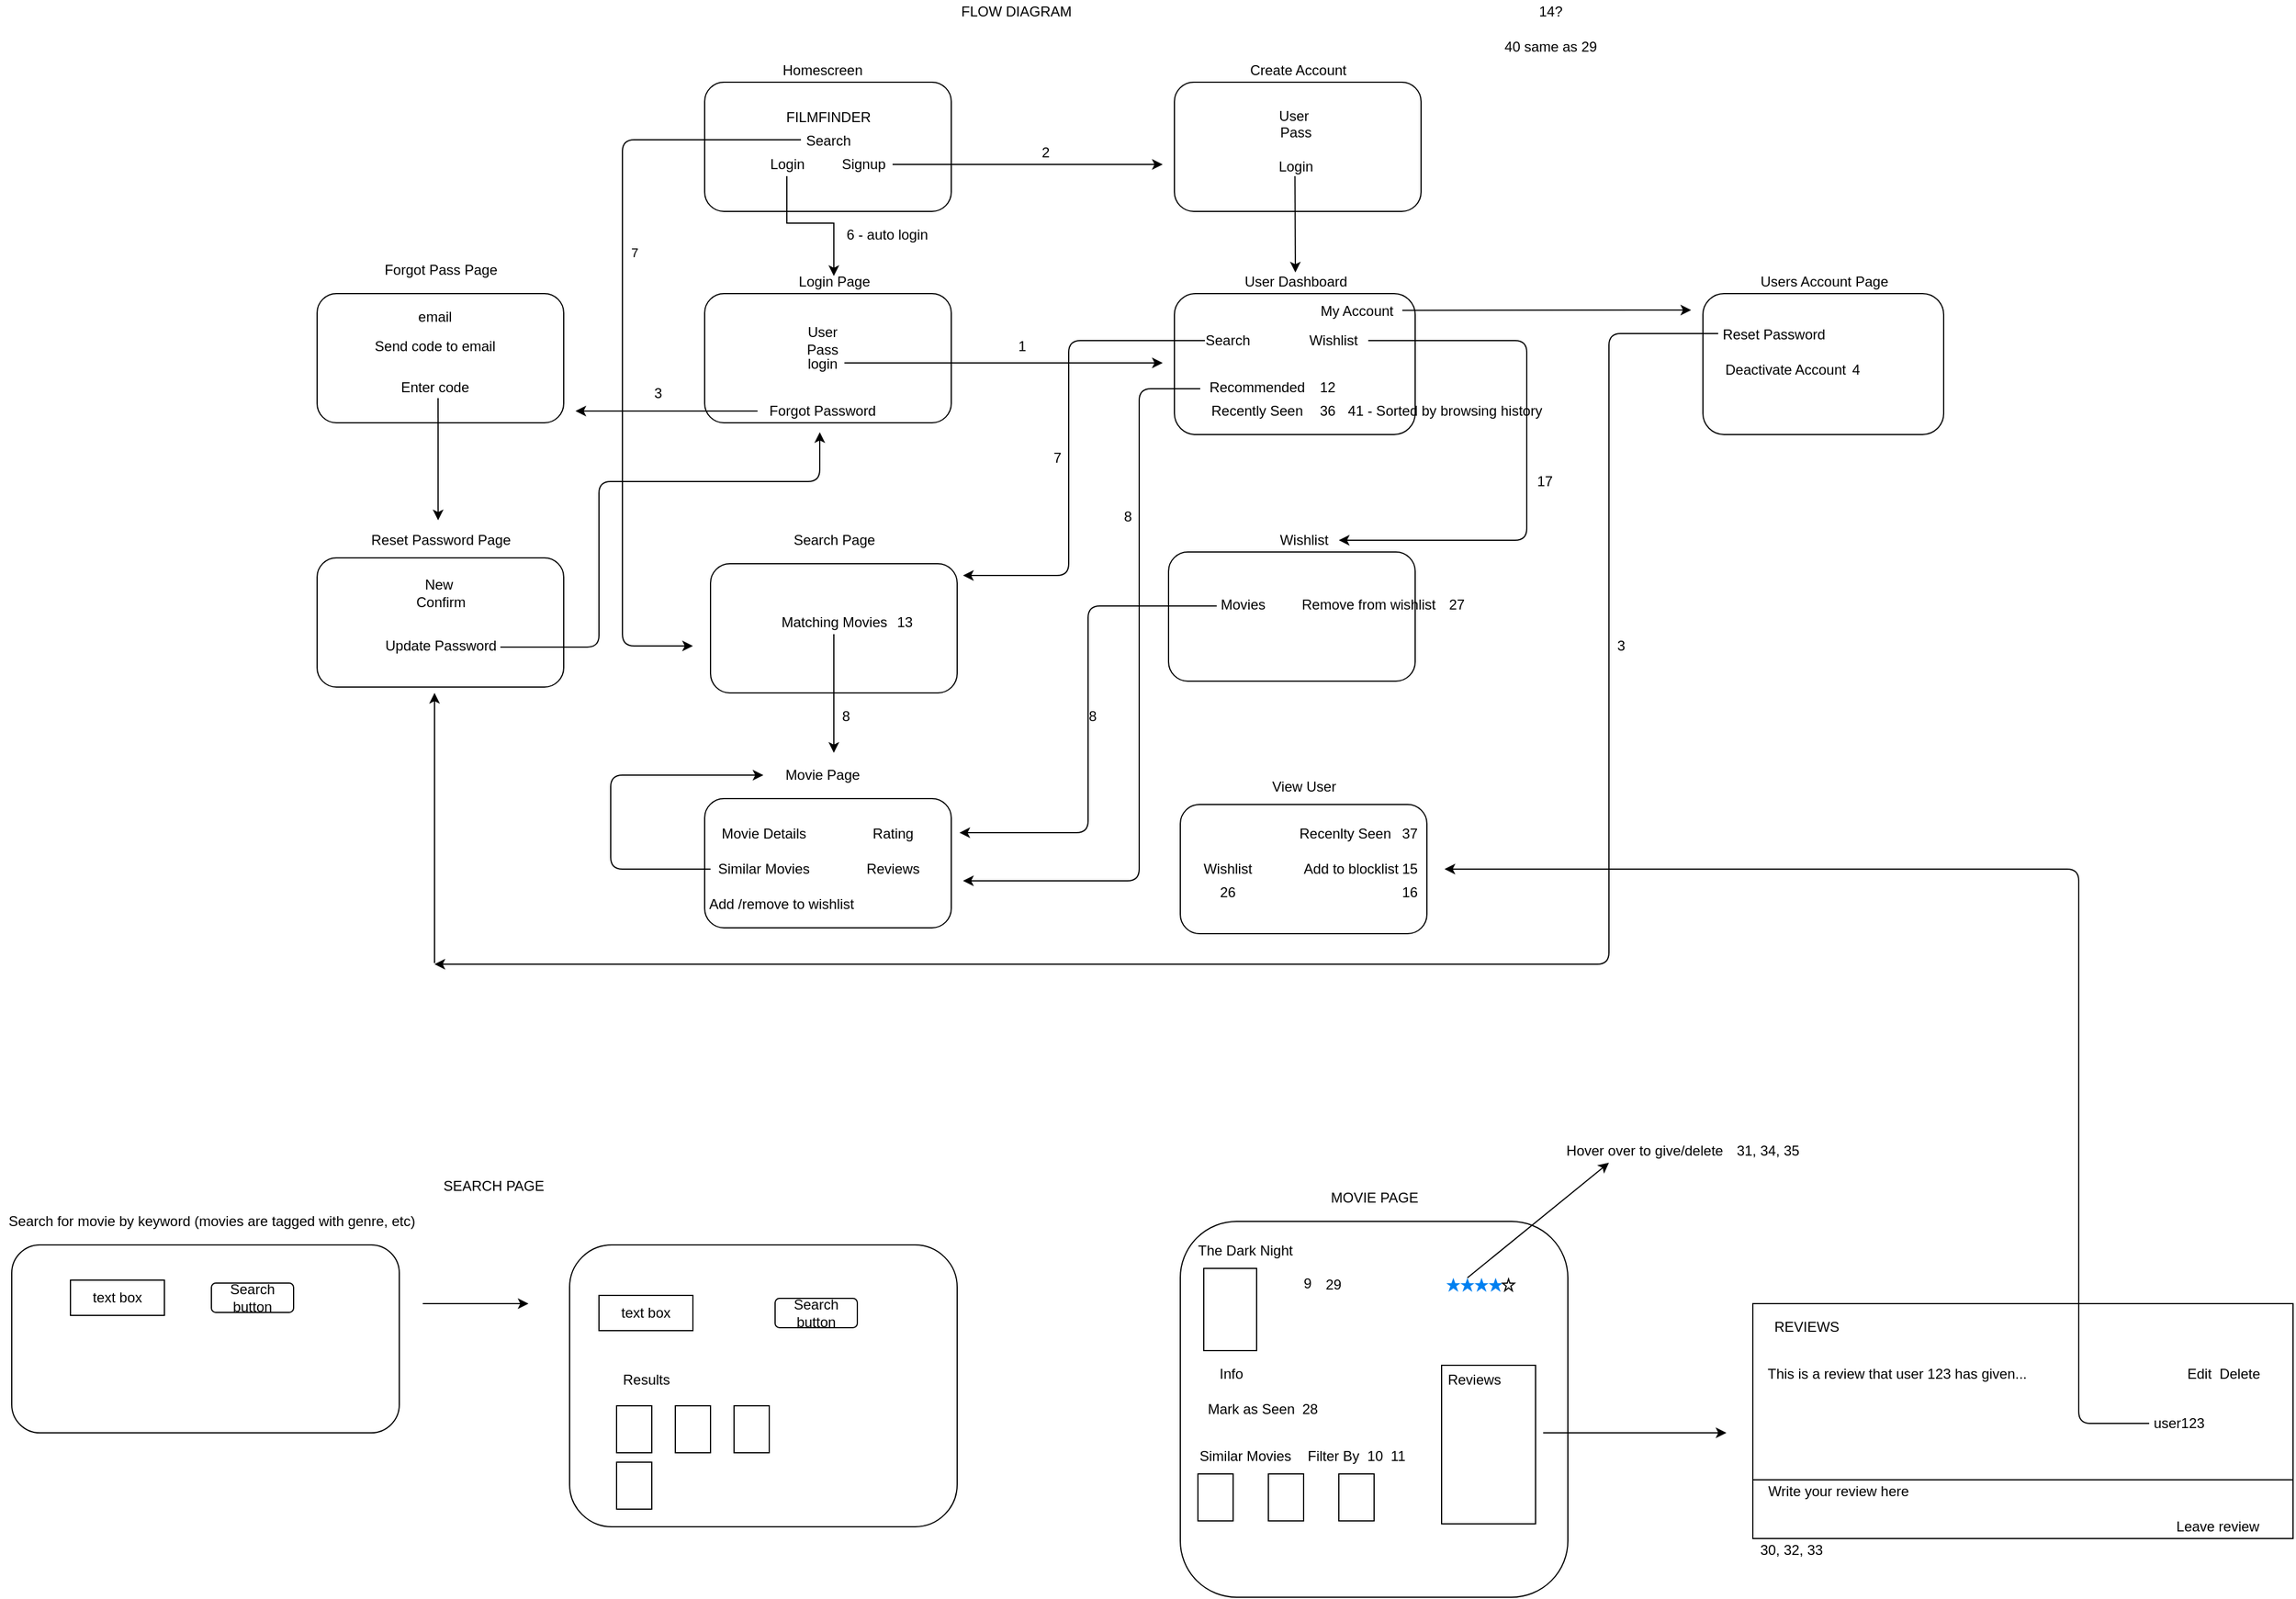 <mxfile version="13.7.5" type="device"><diagram id="b3qx1aNWuu9eGPofnBd8" name="Page-1"><mxGraphModel dx="2272" dy="794" grid="1" gridSize="10" guides="1" tooltips="1" connect="1" arrows="1" fold="1" page="1" pageScale="1" pageWidth="850" pageHeight="1100" math="0" shadow="0"><root><mxCell id="0"/><mxCell id="1" parent="0"/><mxCell id="l-Rlw0fSEsnmcziHjjVm-1" value="" style="shape=ext;double=1;rounded=0;whiteSpace=wrap;html=1;" vertex="1" parent="1"><mxGeometry x="675" y="1089" width="70" height="30" as="geometry"/></mxCell><mxCell id="l-Rlw0fSEsnmcziHjjVm-2" value="" style="rounded=1;whiteSpace=wrap;html=1;" vertex="1" parent="1"><mxGeometry x="-65" y="1070" width="330" height="240" as="geometry"/></mxCell><mxCell id="l-Rlw0fSEsnmcziHjjVm-3" value="" style="rounded=0;whiteSpace=wrap;html=1;" vertex="1" parent="1"><mxGeometry x="942.5" y="1120" width="460" height="200" as="geometry"/></mxCell><mxCell id="l-Rlw0fSEsnmcziHjjVm-4" value="" style="rounded=1;whiteSpace=wrap;html=1;" vertex="1" parent="1"><mxGeometry x="50" y="80" width="210" height="110" as="geometry"/></mxCell><mxCell id="l-Rlw0fSEsnmcziHjjVm-5" value="" style="edgeStyle=orthogonalEdgeStyle;rounded=0;orthogonalLoop=1;jettySize=auto;html=1;entryX=0.5;entryY=0.25;entryDx=0;entryDy=0;entryPerimeter=0;" edge="1" parent="1" source="l-Rlw0fSEsnmcziHjjVm-6" target="l-Rlw0fSEsnmcziHjjVm-21"><mxGeometry relative="1" as="geometry"><mxPoint x="120" y="230" as="targetPoint"/></mxGeometry></mxCell><mxCell id="l-Rlw0fSEsnmcziHjjVm-6" value="Login" style="text;html=1;align=center;verticalAlign=middle;resizable=0;points=[];autosize=1;" vertex="1" parent="1"><mxGeometry x="100" y="140" width="40" height="20" as="geometry"/></mxCell><mxCell id="l-Rlw0fSEsnmcziHjjVm-7" value="Signup" style="text;html=1;align=center;verticalAlign=middle;resizable=0;points=[];autosize=1;" vertex="1" parent="1"><mxGeometry x="160" y="140" width="50" height="20" as="geometry"/></mxCell><mxCell id="l-Rlw0fSEsnmcziHjjVm-8" value="FILMFINDER" style="text;html=1;align=center;verticalAlign=middle;resizable=0;points=[];autosize=1;" vertex="1" parent="1"><mxGeometry x="110" y="100" width="90" height="20" as="geometry"/></mxCell><mxCell id="l-Rlw0fSEsnmcziHjjVm-9" value="Homescreen" style="text;html=1;align=center;verticalAlign=middle;resizable=0;points=[];autosize=1;" vertex="1" parent="1"><mxGeometry x="110" y="60" width="80" height="20" as="geometry"/></mxCell><mxCell id="l-Rlw0fSEsnmcziHjjVm-10" value="" style="rounded=1;whiteSpace=wrap;html=1;" vertex="1" parent="1"><mxGeometry x="450" y="260" width="205" height="120" as="geometry"/></mxCell><mxCell id="l-Rlw0fSEsnmcziHjjVm-11" value="User Dashboard" style="text;html=1;align=center;verticalAlign=middle;resizable=0;points=[];autosize=1;" vertex="1" parent="1"><mxGeometry x="502.5" y="240" width="100" height="20" as="geometry"/></mxCell><mxCell id="l-Rlw0fSEsnmcziHjjVm-12" value="" style="rounded=1;whiteSpace=wrap;html=1;" vertex="1" parent="1"><mxGeometry x="50" y="260" width="210" height="110" as="geometry"/></mxCell><mxCell id="l-Rlw0fSEsnmcziHjjVm-13" value="" style="rounded=1;whiteSpace=wrap;html=1;" vertex="1" parent="1"><mxGeometry x="55" y="490" width="210" height="110" as="geometry"/></mxCell><mxCell id="l-Rlw0fSEsnmcziHjjVm-14" value="" style="rounded=1;whiteSpace=wrap;html=1;" vertex="1" parent="1"><mxGeometry x="-280" y="260" width="210" height="110" as="geometry"/></mxCell><mxCell id="l-Rlw0fSEsnmcziHjjVm-15" value="" style="rounded=1;whiteSpace=wrap;html=1;" vertex="1" parent="1"><mxGeometry x="450" y="80" width="210" height="110" as="geometry"/></mxCell><mxCell id="l-Rlw0fSEsnmcziHjjVm-16" value="" style="rounded=1;whiteSpace=wrap;html=1;" vertex="1" parent="1"><mxGeometry x="50" y="690" width="210" height="110" as="geometry"/></mxCell><mxCell id="l-Rlw0fSEsnmcziHjjVm-17" value="" style="rounded=1;whiteSpace=wrap;html=1;" vertex="1" parent="1"><mxGeometry x="445" y="480" width="210" height="110" as="geometry"/></mxCell><mxCell id="l-Rlw0fSEsnmcziHjjVm-18" value="Create Account" style="text;html=1;align=center;verticalAlign=middle;resizable=0;points=[];autosize=1;" vertex="1" parent="1"><mxGeometry x="505" y="60" width="100" height="20" as="geometry"/></mxCell><mxCell id="l-Rlw0fSEsnmcziHjjVm-19" value="Search" style="text;html=1;align=center;verticalAlign=middle;resizable=0;points=[];autosize=1;" vertex="1" parent="1"><mxGeometry x="470" y="290" width="50" height="20" as="geometry"/></mxCell><mxCell id="l-Rlw0fSEsnmcziHjjVm-20" value="Wishlist" style="text;html=1;align=center;verticalAlign=middle;resizable=0;points=[];autosize=1;" vertex="1" parent="1"><mxGeometry x="555" y="290" width="60" height="20" as="geometry"/></mxCell><mxCell id="l-Rlw0fSEsnmcziHjjVm-21" value="Login Page" style="text;html=1;align=center;verticalAlign=middle;resizable=0;points=[];autosize=1;" vertex="1" parent="1"><mxGeometry x="120" y="240" width="80" height="20" as="geometry"/></mxCell><mxCell id="l-Rlw0fSEsnmcziHjjVm-22" value="User&lt;br&gt;Pass" style="text;html=1;align=center;verticalAlign=middle;resizable=0;points=[];autosize=1;" vertex="1" parent="1"><mxGeometry x="130" y="285" width="40" height="30" as="geometry"/></mxCell><mxCell id="l-Rlw0fSEsnmcziHjjVm-23" value="Forgot Password" style="text;html=1;align=center;verticalAlign=middle;resizable=0;points=[];autosize=1;" vertex="1" parent="1"><mxGeometry x="95" y="350" width="110" height="20" as="geometry"/></mxCell><mxCell id="l-Rlw0fSEsnmcziHjjVm-24" value="" style="endArrow=classic;html=1;exitX=0.975;exitY=0.45;exitDx=0;exitDy=0;exitPerimeter=0;" edge="1" parent="1" source="l-Rlw0fSEsnmcziHjjVm-55"><mxGeometry width="50" height="50" relative="1" as="geometry"><mxPoint x="400" y="310" as="sourcePoint"/><mxPoint x="440" y="319" as="targetPoint"/></mxGeometry></mxCell><mxCell id="l-Rlw0fSEsnmcziHjjVm-25" value="Forgot Pass Page" style="text;html=1;align=center;verticalAlign=middle;resizable=0;points=[];autosize=1;" vertex="1" parent="1"><mxGeometry x="-230" y="230" width="110" height="20" as="geometry"/></mxCell><mxCell id="l-Rlw0fSEsnmcziHjjVm-26" value="" style="endArrow=classic;html=1;" edge="1" parent="1"><mxGeometry width="50" height="50" relative="1" as="geometry"><mxPoint x="210" y="150" as="sourcePoint"/><mxPoint x="440" y="150" as="targetPoint"/></mxGeometry></mxCell><mxCell id="l-Rlw0fSEsnmcziHjjVm-27" value="User&amp;nbsp;&lt;br&gt;Pass&lt;br&gt;&lt;br&gt;Login" style="text;html=1;align=center;verticalAlign=middle;resizable=0;points=[];autosize=1;" vertex="1" parent="1"><mxGeometry x="532.5" y="100" width="40" height="60" as="geometry"/></mxCell><mxCell id="l-Rlw0fSEsnmcziHjjVm-28" value="" style="endArrow=classic;html=1;" edge="1" parent="1" source="l-Rlw0fSEsnmcziHjjVm-27"><mxGeometry width="50" height="50" relative="1" as="geometry"><mxPoint x="400" y="290" as="sourcePoint"/><mxPoint x="553" y="242" as="targetPoint"/></mxGeometry></mxCell><mxCell id="l-Rlw0fSEsnmcziHjjVm-29" value="" style="endArrow=classic;html=1;" edge="1" parent="1" source="l-Rlw0fSEsnmcziHjjVm-23"><mxGeometry width="50" height="50" relative="1" as="geometry"><mxPoint x="400" y="390" as="sourcePoint"/><mxPoint x="-60" y="360" as="targetPoint"/></mxGeometry></mxCell><mxCell id="l-Rlw0fSEsnmcziHjjVm-30" value="Search Page" style="text;html=1;align=center;verticalAlign=middle;resizable=0;points=[];autosize=1;" vertex="1" parent="1"><mxGeometry x="120" y="460" width="80" height="20" as="geometry"/></mxCell><mxCell id="l-Rlw0fSEsnmcziHjjVm-31" value="Movie Page" style="text;html=1;align=center;verticalAlign=middle;resizable=0;points=[];autosize=1;" vertex="1" parent="1"><mxGeometry x="110" y="660" width="80" height="20" as="geometry"/></mxCell><mxCell id="l-Rlw0fSEsnmcziHjjVm-32" value="Matching Movies" style="text;html=1;align=center;verticalAlign=middle;resizable=0;points=[];autosize=1;" vertex="1" parent="1"><mxGeometry x="105" y="530" width="110" height="20" as="geometry"/></mxCell><mxCell id="l-Rlw0fSEsnmcziHjjVm-33" value="" style="endArrow=classic;html=1;" edge="1" parent="1" source="l-Rlw0fSEsnmcziHjjVm-32"><mxGeometry width="50" height="50" relative="1" as="geometry"><mxPoint x="430" y="590" as="sourcePoint"/><mxPoint x="160" y="651" as="targetPoint"/></mxGeometry></mxCell><mxCell id="l-Rlw0fSEsnmcziHjjVm-34" value="Reviews" style="text;html=1;align=center;verticalAlign=middle;resizable=0;points=[];autosize=1;" vertex="1" parent="1"><mxGeometry x="180" y="740" width="60" height="20" as="geometry"/></mxCell><mxCell id="l-Rlw0fSEsnmcziHjjVm-35" value="Movie Details" style="text;html=1;align=center;verticalAlign=middle;resizable=0;points=[];autosize=1;" vertex="1" parent="1"><mxGeometry x="55" y="710" width="90" height="20" as="geometry"/></mxCell><mxCell id="l-Rlw0fSEsnmcziHjjVm-36" value="Rating" style="text;html=1;align=center;verticalAlign=middle;resizable=0;points=[];autosize=1;" vertex="1" parent="1"><mxGeometry x="185" y="710" width="50" height="20" as="geometry"/></mxCell><mxCell id="l-Rlw0fSEsnmcziHjjVm-37" value="Similar Movies" style="text;html=1;align=center;verticalAlign=middle;resizable=0;points=[];autosize=1;" vertex="1" parent="1"><mxGeometry x="55" y="740" width="90" height="20" as="geometry"/></mxCell><mxCell id="l-Rlw0fSEsnmcziHjjVm-38" value="Add /remove to wishlist" style="text;html=1;align=center;verticalAlign=middle;resizable=0;points=[];autosize=1;" vertex="1" parent="1"><mxGeometry x="45" y="770" width="140" height="20" as="geometry"/></mxCell><mxCell id="l-Rlw0fSEsnmcziHjjVm-39" value="Recommended" style="text;html=1;align=center;verticalAlign=middle;resizable=0;points=[];autosize=1;" vertex="1" parent="1"><mxGeometry x="470" y="330" width="100" height="20" as="geometry"/></mxCell><mxCell id="l-Rlw0fSEsnmcziHjjVm-40" value="Wishlist" style="text;html=1;align=center;verticalAlign=middle;resizable=0;points=[];autosize=1;" vertex="1" parent="1"><mxGeometry x="530" y="460" width="60" height="20" as="geometry"/></mxCell><mxCell id="l-Rlw0fSEsnmcziHjjVm-41" value="Movies" style="text;html=1;align=center;verticalAlign=middle;resizable=0;points=[];autosize=1;" vertex="1" parent="1"><mxGeometry x="482.5" y="515" width="50" height="20" as="geometry"/></mxCell><mxCell id="l-Rlw0fSEsnmcziHjjVm-42" value="Remove from wishlist" style="text;html=1;align=center;verticalAlign=middle;resizable=0;points=[];autosize=1;" vertex="1" parent="1"><mxGeometry x="550" y="515" width="130" height="20" as="geometry"/></mxCell><mxCell id="l-Rlw0fSEsnmcziHjjVm-43" value="" style="edgeStyle=segmentEdgeStyle;endArrow=classic;html=1;" edge="1" parent="1"><mxGeometry width="50" height="50" relative="1" as="geometry"><mxPoint x="55" y="750" as="sourcePoint"/><mxPoint x="100" y="670" as="targetPoint"/><Array as="points"><mxPoint x="-30" y="750"/><mxPoint x="-30" y="670"/></Array></mxGeometry></mxCell><mxCell id="l-Rlw0fSEsnmcziHjjVm-44" value="View User" style="text;html=1;align=center;verticalAlign=middle;resizable=0;points=[];autosize=1;" vertex="1" parent="1"><mxGeometry x="525" y="670" width="70" height="20" as="geometry"/></mxCell><mxCell id="l-Rlw0fSEsnmcziHjjVm-45" value="" style="rounded=1;whiteSpace=wrap;html=1;" vertex="1" parent="1"><mxGeometry x="455" y="695" width="210" height="110" as="geometry"/></mxCell><mxCell id="l-Rlw0fSEsnmcziHjjVm-46" value="SEARCH PAGE" style="text;html=1;align=center;verticalAlign=middle;resizable=0;points=[];autosize=1;" vertex="1" parent="1"><mxGeometry x="-180" y="1010" width="100" height="20" as="geometry"/></mxCell><mxCell id="l-Rlw0fSEsnmcziHjjVm-47" value="" style="rounded=1;whiteSpace=wrap;html=1;" vertex="1" parent="1"><mxGeometry x="-540" y="1070" width="330" height="160" as="geometry"/></mxCell><mxCell id="l-Rlw0fSEsnmcziHjjVm-48" value="MOVIE PAGE" style="text;html=1;align=center;verticalAlign=middle;resizable=0;points=[];autosize=1;" vertex="1" parent="1"><mxGeometry x="575" y="1020" width="90" height="20" as="geometry"/></mxCell><mxCell id="l-Rlw0fSEsnmcziHjjVm-49" value="FLOW DIAGRAM" style="text;html=1;align=center;verticalAlign=middle;resizable=0;points=[];autosize=1;" vertex="1" parent="1"><mxGeometry x="260" y="10" width="110" height="20" as="geometry"/></mxCell><mxCell id="l-Rlw0fSEsnmcziHjjVm-50" value="Search for movie by keyword (movies are tagged with genre, etc)" style="text;html=1;align=center;verticalAlign=middle;resizable=0;points=[];autosize=1;" vertex="1" parent="1"><mxGeometry x="-550" y="1040" width="360" height="20" as="geometry"/></mxCell><mxCell id="l-Rlw0fSEsnmcziHjjVm-51" value="text box" style="rounded=0;whiteSpace=wrap;html=1;" vertex="1" parent="1"><mxGeometry x="-490" y="1100" width="80" height="30" as="geometry"/></mxCell><mxCell id="l-Rlw0fSEsnmcziHjjVm-52" value="Search button" style="rounded=1;whiteSpace=wrap;html=1;" vertex="1" parent="1"><mxGeometry x="-370" y="1102.5" width="70" height="25" as="geometry"/></mxCell><mxCell id="l-Rlw0fSEsnmcziHjjVm-53" value="" style="endArrow=classic;html=1;" edge="1" parent="1"><mxGeometry width="50" height="50" relative="1" as="geometry"><mxPoint x="-190" y="1120" as="sourcePoint"/><mxPoint x="-100" y="1120" as="targetPoint"/></mxGeometry></mxCell><mxCell id="l-Rlw0fSEsnmcziHjjVm-54" value="Results" style="text;html=1;align=center;verticalAlign=middle;resizable=0;points=[];autosize=1;" vertex="1" parent="1"><mxGeometry x="-30" y="1175" width="60" height="20" as="geometry"/></mxCell><mxCell id="l-Rlw0fSEsnmcziHjjVm-55" value="login" style="text;html=1;align=center;verticalAlign=middle;resizable=0;points=[];autosize=1;" vertex="1" parent="1"><mxGeometry x="130" y="310" width="40" height="20" as="geometry"/></mxCell><mxCell id="l-Rlw0fSEsnmcziHjjVm-56" value="" style="edgeStyle=elbowEdgeStyle;elbow=horizontal;endArrow=classic;html=1;entryX=1;entryY=0.5;entryDx=0;entryDy=0;entryPerimeter=0;" edge="1" parent="1" source="l-Rlw0fSEsnmcziHjjVm-20" target="l-Rlw0fSEsnmcziHjjVm-40"><mxGeometry width="50" height="50" relative="1" as="geometry"><mxPoint x="740" y="340" as="sourcePoint"/><mxPoint x="790" y="290" as="targetPoint"/><Array as="points"><mxPoint x="750" y="380"/></Array></mxGeometry></mxCell><mxCell id="l-Rlw0fSEsnmcziHjjVm-57" value="Add to blocklist" style="text;html=1;align=center;verticalAlign=middle;resizable=0;points=[];autosize=1;" vertex="1" parent="1"><mxGeometry x="550" y="740" width="100" height="20" as="geometry"/></mxCell><mxCell id="l-Rlw0fSEsnmcziHjjVm-58" value="Wishlist" style="text;html=1;align=center;verticalAlign=middle;resizable=0;points=[];autosize=1;" vertex="1" parent="1"><mxGeometry x="465" y="740" width="60" height="20" as="geometry"/></mxCell><mxCell id="l-Rlw0fSEsnmcziHjjVm-59" value="Send code to email" style="text;html=1;align=center;verticalAlign=middle;resizable=0;points=[];autosize=1;" vertex="1" parent="1"><mxGeometry x="-240" y="295" width="120" height="20" as="geometry"/></mxCell><mxCell id="l-Rlw0fSEsnmcziHjjVm-60" value="email" style="text;html=1;align=center;verticalAlign=middle;resizable=0;points=[];autosize=1;" vertex="1" parent="1"><mxGeometry x="-200" y="270" width="40" height="20" as="geometry"/></mxCell><mxCell id="l-Rlw0fSEsnmcziHjjVm-61" value="Enter code" style="text;html=1;align=center;verticalAlign=middle;resizable=0;points=[];autosize=1;" vertex="1" parent="1"><mxGeometry x="-215" y="330" width="70" height="20" as="geometry"/></mxCell><mxCell id="l-Rlw0fSEsnmcziHjjVm-62" value="" style="rounded=1;whiteSpace=wrap;html=1;" vertex="1" parent="1"><mxGeometry x="-280" y="485" width="210" height="110" as="geometry"/></mxCell><mxCell id="l-Rlw0fSEsnmcziHjjVm-63" value="Reset Password Page" style="text;html=1;align=center;verticalAlign=middle;resizable=0;points=[];autosize=1;" vertex="1" parent="1"><mxGeometry x="-240" y="460" width="130" height="20" as="geometry"/></mxCell><mxCell id="l-Rlw0fSEsnmcziHjjVm-64" value="New&amp;nbsp;&lt;br&gt;Confirm" style="text;html=1;align=center;verticalAlign=middle;resizable=0;points=[];autosize=1;" vertex="1" parent="1"><mxGeometry x="-205" y="500" width="60" height="30" as="geometry"/></mxCell><mxCell id="l-Rlw0fSEsnmcziHjjVm-65" value="Update Password" style="text;html=1;align=center;verticalAlign=middle;resizable=0;points=[];autosize=1;" vertex="1" parent="1"><mxGeometry x="-230" y="550" width="110" height="20" as="geometry"/></mxCell><mxCell id="l-Rlw0fSEsnmcziHjjVm-66" value="" style="rounded=0;whiteSpace=wrap;html=1;rotation=90;" vertex="1" parent="1"><mxGeometry x="-30" y="1212" width="40" height="30" as="geometry"/></mxCell><mxCell id="l-Rlw0fSEsnmcziHjjVm-67" value="" style="rounded=0;whiteSpace=wrap;html=1;rotation=90;" vertex="1" parent="1"><mxGeometry x="-30" y="1260" width="40" height="30" as="geometry"/></mxCell><mxCell id="l-Rlw0fSEsnmcziHjjVm-68" value="" style="rounded=0;whiteSpace=wrap;html=1;rotation=90;" vertex="1" parent="1"><mxGeometry x="20" y="1212" width="40" height="30" as="geometry"/></mxCell><mxCell id="l-Rlw0fSEsnmcziHjjVm-69" value="" style="rounded=0;whiteSpace=wrap;html=1;rotation=90;" vertex="1" parent="1"><mxGeometry x="70" y="1212" width="40" height="30" as="geometry"/></mxCell><mxCell id="l-Rlw0fSEsnmcziHjjVm-70" value="" style="endArrow=classic;html=1;exitX=0.543;exitY=0.95;exitDx=0;exitDy=0;exitPerimeter=0;entryX=0.485;entryY=-0.35;entryDx=0;entryDy=0;entryPerimeter=0;" edge="1" parent="1" source="l-Rlw0fSEsnmcziHjjVm-61" target="l-Rlw0fSEsnmcziHjjVm-63"><mxGeometry width="50" height="50" relative="1" as="geometry"><mxPoint x="-400" y="400" as="sourcePoint"/><mxPoint x="-350" y="350" as="targetPoint"/></mxGeometry></mxCell><mxCell id="l-Rlw0fSEsnmcziHjjVm-71" value="" style="rounded=1;whiteSpace=wrap;html=1;" vertex="1" parent="1"><mxGeometry x="455" y="1050" width="330" height="320" as="geometry"/></mxCell><mxCell id="l-Rlw0fSEsnmcziHjjVm-72" value="" style="rounded=0;whiteSpace=wrap;html=1;rotation=90;" vertex="1" parent="1"><mxGeometry x="462.5" y="1102.5" width="70" height="45" as="geometry"/></mxCell><mxCell id="l-Rlw0fSEsnmcziHjjVm-73" value="The Dark Night" style="text;html=1;align=center;verticalAlign=middle;resizable=0;points=[];autosize=1;" vertex="1" parent="1"><mxGeometry x="460" y="1065" width="100" height="20" as="geometry"/></mxCell><mxCell id="l-Rlw0fSEsnmcziHjjVm-74" value="" style="shape=image;html=1;verticalAlign=top;verticalLabelPosition=bottom;labelBackgroundColor=#ffffff;imageAspect=0;aspect=fixed;image=https://cdn4.iconfinder.com/data/icons/e-commerce-icon-set/48/More-128.png" vertex="1" parent="1"><mxGeometry x="527" y="1095" width="18" height="18" as="geometry"/></mxCell><mxCell id="l-Rlw0fSEsnmcziHjjVm-75" value="" style="shape=image;html=1;verticalAlign=top;verticalLabelPosition=bottom;labelBackgroundColor=#ffffff;imageAspect=0;aspect=fixed;image=https://cdn1.iconfinder.com/data/icons/feather-2/24/minus-circle-128.png" vertex="1" parent="1"><mxGeometry x="526" y="1113" width="20" height="20" as="geometry"/></mxCell><mxCell id="l-Rlw0fSEsnmcziHjjVm-76" value="Info" style="text;html=1;align=center;verticalAlign=middle;resizable=0;points=[];autosize=1;" vertex="1" parent="1"><mxGeometry x="477.5" y="1170" width="40" height="20" as="geometry"/></mxCell><mxCell id="l-Rlw0fSEsnmcziHjjVm-77" value="Leave review" style="text;html=1;align=center;verticalAlign=middle;resizable=0;points=[];autosize=1;" vertex="1" parent="1"><mxGeometry x="1292.5" y="1300" width="90" height="20" as="geometry"/></mxCell><mxCell id="l-Rlw0fSEsnmcziHjjVm-78" value="Similar Movies" style="text;html=1;align=center;verticalAlign=middle;resizable=0;points=[];autosize=1;" vertex="1" parent="1"><mxGeometry x="465" y="1240" width="90" height="20" as="geometry"/></mxCell><mxCell id="l-Rlw0fSEsnmcziHjjVm-79" value="" style="rounded=0;whiteSpace=wrap;html=1;rotation=90;" vertex="1" parent="1"><mxGeometry x="465" y="1270" width="40" height="30" as="geometry"/></mxCell><mxCell id="l-Rlw0fSEsnmcziHjjVm-80" value="" style="rounded=0;whiteSpace=wrap;html=1;rotation=90;" vertex="1" parent="1"><mxGeometry x="585" y="1270" width="40" height="30" as="geometry"/></mxCell><mxCell id="l-Rlw0fSEsnmcziHjjVm-81" value="" style="rounded=0;whiteSpace=wrap;html=1;rotation=90;" vertex="1" parent="1"><mxGeometry x="525" y="1270" width="40" height="30" as="geometry"/></mxCell><mxCell id="l-Rlw0fSEsnmcziHjjVm-82" value="Search" style="text;html=1;align=center;verticalAlign=middle;resizable=0;points=[];autosize=1;" vertex="1" parent="1"><mxGeometry x="130" y="120" width="50" height="20" as="geometry"/></mxCell><mxCell id="l-Rlw0fSEsnmcziHjjVm-83" value="" style="edgeStyle=elbowEdgeStyle;elbow=horizontal;endArrow=classic;html=1;exitX=0.04;exitY=0.45;exitDx=0;exitDy=0;exitPerimeter=0;" edge="1" parent="1" source="l-Rlw0fSEsnmcziHjjVm-82"><mxGeometry width="50" height="50" relative="1" as="geometry"><mxPoint x="-330" y="180" as="sourcePoint"/><mxPoint x="40" y="560" as="targetPoint"/><Array as="points"><mxPoint x="-20" y="180"/></Array></mxGeometry></mxCell><mxCell id="l-Rlw0fSEsnmcziHjjVm-84" value="7" style="edgeLabel;html=1;align=center;verticalAlign=middle;resizable=0;points=[];" vertex="1" connectable="0" parent="l-Rlw0fSEsnmcziHjjVm-83"><mxGeometry x="-0.558" y="96" relative="1" as="geometry"><mxPoint as="offset"/></mxGeometry></mxCell><mxCell id="l-Rlw0fSEsnmcziHjjVm-85" value="My Account" style="text;html=1;align=center;verticalAlign=middle;resizable=0;points=[];autosize=1;" vertex="1" parent="1"><mxGeometry x="565" y="265" width="80" height="20" as="geometry"/></mxCell><mxCell id="l-Rlw0fSEsnmcziHjjVm-86" value="" style="rounded=1;whiteSpace=wrap;html=1;" vertex="1" parent="1"><mxGeometry x="900" y="260" width="205" height="120" as="geometry"/></mxCell><mxCell id="l-Rlw0fSEsnmcziHjjVm-87" value="Users Account Page" style="text;html=1;align=center;verticalAlign=middle;resizable=0;points=[];autosize=1;" vertex="1" parent="1"><mxGeometry x="942.5" y="240" width="120" height="20" as="geometry"/></mxCell><mxCell id="l-Rlw0fSEsnmcziHjjVm-88" value="Reset Password" style="text;html=1;align=center;verticalAlign=middle;resizable=0;points=[];autosize=1;" vertex="1" parent="1"><mxGeometry x="910" y="285" width="100" height="20" as="geometry"/></mxCell><mxCell id="l-Rlw0fSEsnmcziHjjVm-89" value="" style="edgeStyle=elbowEdgeStyle;elbow=horizontal;endArrow=classic;html=1;exitX=0.03;exitY=0.45;exitDx=0;exitDy=0;exitPerimeter=0;" edge="1" parent="1" source="l-Rlw0fSEsnmcziHjjVm-88"><mxGeometry width="50" height="50" relative="1" as="geometry"><mxPoint x="820" y="220" as="sourcePoint"/><mxPoint x="-180" y="831" as="targetPoint"/><Array as="points"><mxPoint x="820" y="570"/></Array></mxGeometry></mxCell><mxCell id="l-Rlw0fSEsnmcziHjjVm-90" value="" style="endArrow=classic;html=1;" edge="1" parent="1"><mxGeometry width="50" height="50" relative="1" as="geometry"><mxPoint x="-180" y="830" as="sourcePoint"/><mxPoint x="-180" y="600" as="targetPoint"/></mxGeometry></mxCell><mxCell id="l-Rlw0fSEsnmcziHjjVm-91" value="Deactivate Account" style="text;html=1;align=center;verticalAlign=middle;resizable=0;points=[];autosize=1;" vertex="1" parent="1"><mxGeometry x="910" y="315" width="120" height="20" as="geometry"/></mxCell><mxCell id="l-Rlw0fSEsnmcziHjjVm-92" value="1" style="text;html=1;align=center;verticalAlign=middle;resizable=0;points=[];autosize=1;" vertex="1" parent="1"><mxGeometry x="310" y="295" width="20" height="20" as="geometry"/></mxCell><mxCell id="l-Rlw0fSEsnmcziHjjVm-93" value="2" style="text;html=1;align=center;verticalAlign=middle;resizable=0;points=[];autosize=1;" vertex="1" parent="1"><mxGeometry x="330" y="130" width="20" height="20" as="geometry"/></mxCell><mxCell id="l-Rlw0fSEsnmcziHjjVm-94" value="3" style="text;html=1;align=center;verticalAlign=middle;resizable=0;points=[];autosize=1;" vertex="1" parent="1"><mxGeometry x="820" y="550" width="20" height="20" as="geometry"/></mxCell><mxCell id="l-Rlw0fSEsnmcziHjjVm-95" value="4" style="text;html=1;align=center;verticalAlign=middle;resizable=0;points=[];autosize=1;" vertex="1" parent="1"><mxGeometry x="1020" y="315" width="20" height="20" as="geometry"/></mxCell><mxCell id="l-Rlw0fSEsnmcziHjjVm-96" value="7" style="text;html=1;align=center;verticalAlign=middle;resizable=0;points=[];autosize=1;" vertex="1" parent="1"><mxGeometry x="340" y="390" width="20" height="20" as="geometry"/></mxCell><mxCell id="l-Rlw0fSEsnmcziHjjVm-97" value="8" style="text;html=1;align=center;verticalAlign=middle;resizable=0;points=[];autosize=1;" vertex="1" parent="1"><mxGeometry x="160" y="610" width="20" height="20" as="geometry"/></mxCell><mxCell id="l-Rlw0fSEsnmcziHjjVm-98" value="8" style="text;html=1;align=center;verticalAlign=middle;resizable=0;points=[];autosize=1;" vertex="1" parent="1"><mxGeometry x="400" y="440" width="20" height="20" as="geometry"/></mxCell><mxCell id="l-Rlw0fSEsnmcziHjjVm-99" value="8" style="text;html=1;align=center;verticalAlign=middle;resizable=0;points=[];autosize=1;" vertex="1" parent="1"><mxGeometry x="370" y="610" width="20" height="20" as="geometry"/></mxCell><mxCell id="l-Rlw0fSEsnmcziHjjVm-100" value="Filter By" style="text;html=1;align=center;verticalAlign=middle;resizable=0;points=[];autosize=1;" vertex="1" parent="1"><mxGeometry x="555" y="1240" width="60" height="20" as="geometry"/></mxCell><mxCell id="l-Rlw0fSEsnmcziHjjVm-101" value="12" style="text;html=1;align=center;verticalAlign=middle;resizable=0;points=[];autosize=1;" vertex="1" parent="1"><mxGeometry x="565" y="330" width="30" height="20" as="geometry"/></mxCell><mxCell id="l-Rlw0fSEsnmcziHjjVm-102" value="13" style="text;html=1;align=center;verticalAlign=middle;resizable=0;points=[];autosize=1;" vertex="1" parent="1"><mxGeometry x="205" y="530" width="30" height="20" as="geometry"/></mxCell><mxCell id="l-Rlw0fSEsnmcziHjjVm-103" value="14?" style="text;html=1;align=center;verticalAlign=middle;resizable=0;points=[];autosize=1;" vertex="1" parent="1"><mxGeometry x="750" y="10" width="40" height="20" as="geometry"/></mxCell><mxCell id="l-Rlw0fSEsnmcziHjjVm-104" value="15" style="text;html=1;align=center;verticalAlign=middle;resizable=0;points=[];autosize=1;" vertex="1" parent="1"><mxGeometry x="635" y="740" width="30" height="20" as="geometry"/></mxCell><mxCell id="l-Rlw0fSEsnmcziHjjVm-105" value="16" style="text;html=1;align=center;verticalAlign=middle;resizable=0;points=[];autosize=1;" vertex="1" parent="1"><mxGeometry x="635" y="760" width="30" height="20" as="geometry"/></mxCell><mxCell id="l-Rlw0fSEsnmcziHjjVm-106" value="17" style="text;html=1;align=center;verticalAlign=middle;resizable=0;points=[];autosize=1;" vertex="1" parent="1"><mxGeometry x="750" y="410" width="30" height="20" as="geometry"/></mxCell><mxCell id="l-Rlw0fSEsnmcziHjjVm-107" value="26" style="text;html=1;align=center;verticalAlign=middle;resizable=0;points=[];autosize=1;" vertex="1" parent="1"><mxGeometry x="480" y="760" width="30" height="20" as="geometry"/></mxCell><mxCell id="l-Rlw0fSEsnmcziHjjVm-108" value="27" style="text;html=1;align=center;verticalAlign=middle;resizable=0;points=[];autosize=1;" vertex="1" parent="1"><mxGeometry x="675" y="515" width="30" height="20" as="geometry"/></mxCell><mxCell id="l-Rlw0fSEsnmcziHjjVm-109" value="6 - auto login" style="text;html=1;align=center;verticalAlign=middle;resizable=0;points=[];autosize=1;" vertex="1" parent="1"><mxGeometry x="165" y="200" width="80" height="20" as="geometry"/></mxCell><mxCell id="l-Rlw0fSEsnmcziHjjVm-110" value="Mark as Seen" style="text;html=1;align=center;verticalAlign=middle;resizable=0;points=[];autosize=1;" vertex="1" parent="1"><mxGeometry x="470" y="1200" width="90" height="20" as="geometry"/></mxCell><mxCell id="l-Rlw0fSEsnmcziHjjVm-111" value="28" style="text;html=1;align=center;verticalAlign=middle;resizable=0;points=[];autosize=1;" vertex="1" parent="1"><mxGeometry x="550" y="1200" width="30" height="20" as="geometry"/></mxCell><mxCell id="l-Rlw0fSEsnmcziHjjVm-112" value="9" style="text;html=1;align=center;verticalAlign=middle;resizable=0;points=[];autosize=1;" vertex="1" parent="1"><mxGeometry x="552.5" y="1093" width="20" height="20" as="geometry"/></mxCell><mxCell id="l-Rlw0fSEsnmcziHjjVm-113" value="10&amp;nbsp; 11" style="text;html=1;align=center;verticalAlign=middle;resizable=0;points=[];autosize=1;" vertex="1" parent="1"><mxGeometry x="605" y="1240" width="50" height="20" as="geometry"/></mxCell><mxCell id="l-Rlw0fSEsnmcziHjjVm-114" value="REVIEWS" style="text;html=1;align=center;verticalAlign=middle;resizable=0;points=[];autosize=1;" vertex="1" parent="1"><mxGeometry x="952.5" y="1130" width="70" height="20" as="geometry"/></mxCell><mxCell id="l-Rlw0fSEsnmcziHjjVm-115" value="user123" style="text;html=1;align=center;verticalAlign=middle;resizable=0;points=[];autosize=1;" vertex="1" parent="1"><mxGeometry x="1275" y="1212" width="60" height="20" as="geometry"/></mxCell><mxCell id="l-Rlw0fSEsnmcziHjjVm-116" value="This is a review that user 123 has given..." style="text;html=1;align=center;verticalAlign=middle;resizable=0;points=[];autosize=1;" vertex="1" parent="1"><mxGeometry x="945" y="1170" width="240" height="20" as="geometry"/></mxCell><mxCell id="l-Rlw0fSEsnmcziHjjVm-117" value="" style="rounded=0;whiteSpace=wrap;html=1;rotation=90;" vertex="1" parent="1"><mxGeometry x="650" y="1200" width="135" height="80" as="geometry"/></mxCell><mxCell id="l-Rlw0fSEsnmcziHjjVm-118" value="Reviews" style="text;html=1;align=center;verticalAlign=middle;resizable=0;points=[];autosize=1;" vertex="1" parent="1"><mxGeometry x="675" y="1175" width="60" height="20" as="geometry"/></mxCell><mxCell id="l-Rlw0fSEsnmcziHjjVm-119" value="" style="endArrow=classic;html=1;exitX=0.426;exitY=-0.081;exitDx=0;exitDy=0;exitPerimeter=0;" edge="1" parent="1" source="l-Rlw0fSEsnmcziHjjVm-117"><mxGeometry width="50" height="50" relative="1" as="geometry"><mxPoint x="830" y="1280" as="sourcePoint"/><mxPoint x="920" y="1230" as="targetPoint"/></mxGeometry></mxCell><mxCell id="l-Rlw0fSEsnmcziHjjVm-120" value="" style="html=1;verticalLabelPosition=bottom;labelBackgroundColor=#ffffff;verticalAlign=top;shadow=0;dashed=0;strokeWidth=2;shape=mxgraph.ios7.misc.star;fillColor=#0080f0;strokeColor=none;" vertex="1" parent="1"><mxGeometry x="681.5" y="1098" width="12" height="12" as="geometry"/></mxCell><mxCell id="l-Rlw0fSEsnmcziHjjVm-121" value="" style="html=1;verticalLabelPosition=bottom;labelBackgroundColor=#ffffff;verticalAlign=top;shadow=0;dashed=0;strokeWidth=2;shape=mxgraph.ios7.misc.star;fillColor=#0080f0;strokeColor=none;" vertex="1" parent="1"><mxGeometry x="693.5" y="1098" width="12" height="12" as="geometry"/></mxCell><mxCell id="l-Rlw0fSEsnmcziHjjVm-122" value="" style="html=1;verticalLabelPosition=bottom;labelBackgroundColor=#ffffff;verticalAlign=top;shadow=0;dashed=0;strokeWidth=2;shape=mxgraph.ios7.misc.star;fillColor=#0080f0;strokeColor=none;" vertex="1" parent="1"><mxGeometry x="705.5" y="1098" width="12" height="12" as="geometry"/></mxCell><mxCell id="l-Rlw0fSEsnmcziHjjVm-123" value="" style="html=1;verticalLabelPosition=bottom;labelBackgroundColor=#ffffff;verticalAlign=top;shadow=0;dashed=0;strokeWidth=2;shape=mxgraph.ios7.misc.star;fillColor=#0080f0;strokeColor=none;" vertex="1" parent="1"><mxGeometry x="717.5" y="1098" width="12" height="12" as="geometry"/></mxCell><mxCell id="l-Rlw0fSEsnmcziHjjVm-124" value="" style="verticalLabelPosition=bottom;verticalAlign=top;html=1;shape=mxgraph.basic.star" vertex="1" parent="1"><mxGeometry x="729.5" y="1099" width="10" height="10" as="geometry"/></mxCell><mxCell id="l-Rlw0fSEsnmcziHjjVm-125" value="Edit&amp;nbsp; Delete" style="text;html=1;align=center;verticalAlign=middle;resizable=0;points=[];autosize=1;" vertex="1" parent="1"><mxGeometry x="1302.5" y="1170" width="80" height="20" as="geometry"/></mxCell><mxCell id="l-Rlw0fSEsnmcziHjjVm-126" value="30, 32, 33" style="text;html=1;align=center;verticalAlign=middle;resizable=0;points=[];autosize=1;" vertex="1" parent="1"><mxGeometry x="940" y="1320" width="70" height="20" as="geometry"/></mxCell><mxCell id="l-Rlw0fSEsnmcziHjjVm-127" value="" style="edgeStyle=elbowEdgeStyle;elbow=horizontal;endArrow=classic;html=1;exitX=0.083;exitY=0.5;exitDx=0;exitDy=0;exitPerimeter=0;entryX=1.5;entryY=0.5;entryDx=0;entryDy=0;entryPerimeter=0;" edge="1" parent="1" source="l-Rlw0fSEsnmcziHjjVm-115" target="l-Rlw0fSEsnmcziHjjVm-104"><mxGeometry width="50" height="50" relative="1" as="geometry"><mxPoint x="1010" y="910" as="sourcePoint"/><mxPoint x="1060" y="860" as="targetPoint"/><Array as="points"><mxPoint x="1220" y="1040"/></Array></mxGeometry></mxCell><mxCell id="l-Rlw0fSEsnmcziHjjVm-128" value="Recently Seen" style="text;html=1;align=center;verticalAlign=middle;resizable=0;points=[];autosize=1;" vertex="1" parent="1"><mxGeometry x="475" y="350" width="90" height="20" as="geometry"/></mxCell><mxCell id="l-Rlw0fSEsnmcziHjjVm-129" value="36" style="text;html=1;align=center;verticalAlign=middle;resizable=0;points=[];autosize=1;" vertex="1" parent="1"><mxGeometry x="565" y="350" width="30" height="20" as="geometry"/></mxCell><mxCell id="l-Rlw0fSEsnmcziHjjVm-130" value="Recenlty Seen" style="text;html=1;align=center;verticalAlign=middle;resizable=0;points=[];autosize=1;" vertex="1" parent="1"><mxGeometry x="550" y="710" width="90" height="20" as="geometry"/></mxCell><mxCell id="l-Rlw0fSEsnmcziHjjVm-131" value="37" style="text;html=1;align=center;verticalAlign=middle;resizable=0;points=[];autosize=1;" vertex="1" parent="1"><mxGeometry x="635" y="710" width="30" height="20" as="geometry"/></mxCell><mxCell id="l-Rlw0fSEsnmcziHjjVm-132" value="40 same as 29" style="text;html=1;align=center;verticalAlign=middle;resizable=0;points=[];autosize=1;" vertex="1" parent="1"><mxGeometry x="725" y="40" width="90" height="20" as="geometry"/></mxCell><mxCell id="l-Rlw0fSEsnmcziHjjVm-133" value="41 - Sorted by browsing history" style="text;html=1;align=center;verticalAlign=middle;resizable=0;points=[];autosize=1;" vertex="1" parent="1"><mxGeometry x="590" y="350" width="180" height="20" as="geometry"/></mxCell><mxCell id="l-Rlw0fSEsnmcziHjjVm-134" value="text box" style="rounded=0;whiteSpace=wrap;html=1;" vertex="1" parent="1"><mxGeometry x="-40" y="1113" width="80" height="30" as="geometry"/></mxCell><mxCell id="l-Rlw0fSEsnmcziHjjVm-135" value="Search button" style="rounded=1;whiteSpace=wrap;html=1;" vertex="1" parent="1"><mxGeometry x="110" y="1115.5" width="70" height="25" as="geometry"/></mxCell><mxCell id="l-Rlw0fSEsnmcziHjjVm-136" value="" style="endArrow=classic;html=1;exitX=0.5;exitY=0;exitDx=0;exitDy=0;exitPerimeter=0;" edge="1" parent="1" source="l-Rlw0fSEsnmcziHjjVm-121"><mxGeometry width="50" height="50" relative="1" as="geometry"><mxPoint x="721" y="1081" as="sourcePoint"/><mxPoint x="820" y="1000" as="targetPoint"/></mxGeometry></mxCell><mxCell id="l-Rlw0fSEsnmcziHjjVm-137" value="Hover over to give/delete" style="text;html=1;align=center;verticalAlign=middle;resizable=0;points=[];autosize=1;" vertex="1" parent="1"><mxGeometry x="775" y="980" width="150" height="20" as="geometry"/></mxCell><mxCell id="l-Rlw0fSEsnmcziHjjVm-138" value="" style="endArrow=none;html=1;entryX=1;entryY=0.75;entryDx=0;entryDy=0;exitX=0;exitY=0.75;exitDx=0;exitDy=0;" edge="1" parent="1" source="l-Rlw0fSEsnmcziHjjVm-3" target="l-Rlw0fSEsnmcziHjjVm-3"><mxGeometry width="50" height="50" relative="1" as="geometry"><mxPoint x="690" y="1520" as="sourcePoint"/><mxPoint x="740" y="1470" as="targetPoint"/></mxGeometry></mxCell><mxCell id="l-Rlw0fSEsnmcziHjjVm-139" value="Write your review here" style="text;html=1;align=center;verticalAlign=middle;resizable=0;points=[];autosize=1;" vertex="1" parent="1"><mxGeometry x="945" y="1270" width="140" height="20" as="geometry"/></mxCell><mxCell id="l-Rlw0fSEsnmcziHjjVm-140" value="31, 34, 35" style="text;html=1;align=center;verticalAlign=middle;resizable=0;points=[];autosize=1;" vertex="1" parent="1"><mxGeometry x="920" y="980" width="70" height="20" as="geometry"/></mxCell><mxCell id="l-Rlw0fSEsnmcziHjjVm-141" value="3" style="text;html=1;align=center;verticalAlign=middle;resizable=0;points=[];autosize=1;" vertex="1" parent="1"><mxGeometry y="335" width="20" height="20" as="geometry"/></mxCell><mxCell id="l-Rlw0fSEsnmcziHjjVm-142" value="" style="endArrow=classic;html=1;exitX=0.988;exitY=0.462;exitDx=0;exitDy=0;exitPerimeter=0;" edge="1" parent="1" source="l-Rlw0fSEsnmcziHjjVm-85"><mxGeometry width="50" height="50" relative="1" as="geometry"><mxPoint x="790" y="200" as="sourcePoint"/><mxPoint x="890" y="274" as="targetPoint"/></mxGeometry></mxCell><mxCell id="l-Rlw0fSEsnmcziHjjVm-143" value="29" style="text;html=1;align=center;verticalAlign=middle;resizable=0;points=[];autosize=1;" vertex="1" parent="1"><mxGeometry x="570" y="1094" width="30" height="20" as="geometry"/></mxCell><mxCell id="l-Rlw0fSEsnmcziHjjVm-144" value="" style="edgeStyle=elbowEdgeStyle;elbow=horizontal;endArrow=classic;html=1;exitX=0.12;exitY=0.5;exitDx=0;exitDy=0;exitPerimeter=0;" edge="1" parent="1" source="l-Rlw0fSEsnmcziHjjVm-19"><mxGeometry width="50" height="50" relative="1" as="geometry"><mxPoint x="270" y="490" as="sourcePoint"/><mxPoint x="270" y="500" as="targetPoint"/><Array as="points"><mxPoint x="360" y="380"/></Array></mxGeometry></mxCell><mxCell id="l-Rlw0fSEsnmcziHjjVm-145" value="" style="edgeStyle=elbowEdgeStyle;elbow=horizontal;endArrow=classic;html=1;exitX=0.02;exitY=0.55;exitDx=0;exitDy=0;exitPerimeter=0;" edge="1" parent="1" source="l-Rlw0fSEsnmcziHjjVm-39"><mxGeometry width="50" height="50" relative="1" as="geometry"><mxPoint x="440" y="470" as="sourcePoint"/><mxPoint x="270" y="760" as="targetPoint"/><Array as="points"><mxPoint x="420" y="560"/></Array></mxGeometry></mxCell><mxCell id="l-Rlw0fSEsnmcziHjjVm-146" value="" style="edgeStyle=elbowEdgeStyle;elbow=horizontal;endArrow=classic;html=1;exitX=0.07;exitY=0.55;exitDx=0;exitDy=0;exitPerimeter=0;entryX=1.033;entryY=0.264;entryDx=0;entryDy=0;entryPerimeter=0;" edge="1" parent="1" source="l-Rlw0fSEsnmcziHjjVm-41" target="l-Rlw0fSEsnmcziHjjVm-16"><mxGeometry width="50" height="50" relative="1" as="geometry"><mxPoint x="210" y="660" as="sourcePoint"/><mxPoint x="260" y="610" as="targetPoint"/></mxGeometry></mxCell><mxCell id="l-Rlw0fSEsnmcziHjjVm-147" value="" style="edgeStyle=segmentEdgeStyle;endArrow=classic;html=1;exitX=0.964;exitY=0.55;exitDx=0;exitDy=0;exitPerimeter=0;entryX=0.482;entryY=1.4;entryDx=0;entryDy=0;entryPerimeter=0;" edge="1" parent="1" source="l-Rlw0fSEsnmcziHjjVm-65" target="l-Rlw0fSEsnmcziHjjVm-23"><mxGeometry width="50" height="50" relative="1" as="geometry"><mxPoint x="20" y="470" as="sourcePoint"/><mxPoint x="150" y="420" as="targetPoint"/><Array as="points"><mxPoint x="-40" y="561"/><mxPoint x="-40" y="420"/><mxPoint x="148" y="420"/></Array></mxGeometry></mxCell></root></mxGraphModel></diagram></mxfile>